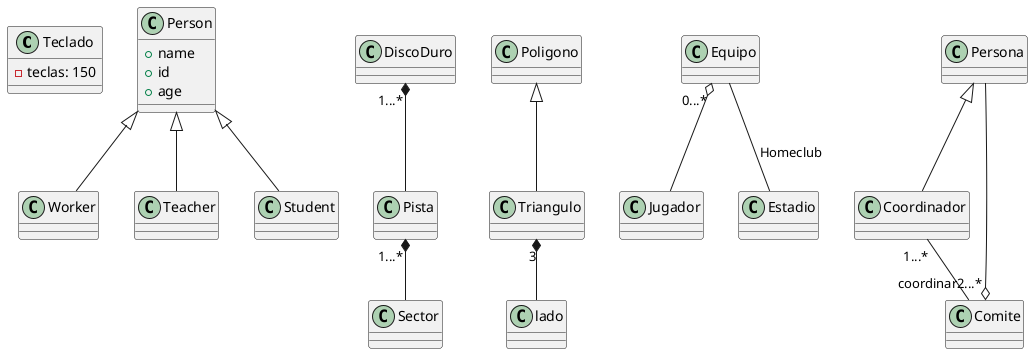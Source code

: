 @startuml reto2_OrianaArellano_BryanSilva
class Teclado{
 -teclas: 150

}
class Person{
 +name
 +id
 +age
}
class Worker{}
class Teacher{}
class Student{}

Person ^-- Worker
Person ^-- Teacher
Person ^-- Student

class DiscoDuro{}
class Pista{}
class Sector{}


DiscoDuro "1...*" *-- Pista
Pista "1...*" *-- Sector

class Poligono{}
class Triangulo{}
class lado{}

Poligono ^-- Triangulo
Triangulo "3" *-- lado

class Equipo{}
class Jugador{}
class Estadio{}

Equipo "0...*" o-- Jugador
Equipo -- Estadio: Homeclub

class Persona{}
class Comite{}
class Coordinador{}


Persona ^-- Coordinador
Comite  "2...*" o-- Persona
Coordinador "1...*" -- "coordinar" Comite
@enduml